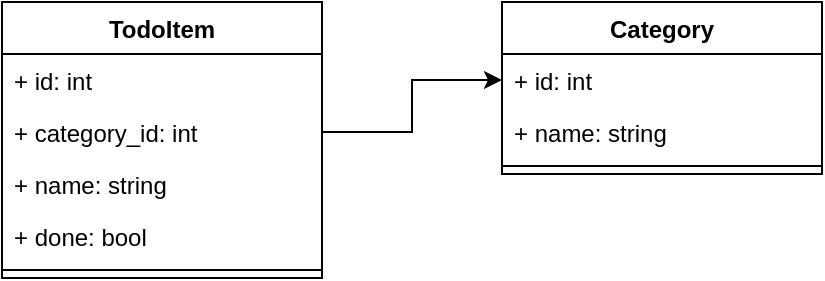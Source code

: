 <mxfile version="13.8.2" type="github">
  <diagram id="-PLAwSELrcprytG-xbz3" name="Page-1">
    <mxGraphModel dx="1102" dy="609" grid="1" gridSize="10" guides="1" tooltips="1" connect="1" arrows="1" fold="1" page="1" pageScale="1" pageWidth="850" pageHeight="1100" math="0" shadow="0">
      <root>
        <mxCell id="0" />
        <mxCell id="1" parent="0" />
        <mxCell id="ltxL3GtnsDtMgz9R6iSV-1" value="TodoItem" style="swimlane;fontStyle=1;align=center;verticalAlign=top;childLayout=stackLayout;horizontal=1;startSize=26;horizontalStack=0;resizeParent=1;resizeParentMax=0;resizeLast=0;collapsible=1;marginBottom=0;" vertex="1" parent="1">
          <mxGeometry x="60" y="100" width="160" height="138" as="geometry" />
        </mxCell>
        <mxCell id="ltxL3GtnsDtMgz9R6iSV-2" value="+ id: int" style="text;strokeColor=none;fillColor=none;align=left;verticalAlign=top;spacingLeft=4;spacingRight=4;overflow=hidden;rotatable=0;points=[[0,0.5],[1,0.5]];portConstraint=eastwest;" vertex="1" parent="ltxL3GtnsDtMgz9R6iSV-1">
          <mxGeometry y="26" width="160" height="26" as="geometry" />
        </mxCell>
        <mxCell id="ltxL3GtnsDtMgz9R6iSV-15" value="+ category_id: int" style="text;strokeColor=none;fillColor=none;align=left;verticalAlign=top;spacingLeft=4;spacingRight=4;overflow=hidden;rotatable=0;points=[[0,0.5],[1,0.5]];portConstraint=eastwest;" vertex="1" parent="ltxL3GtnsDtMgz9R6iSV-1">
          <mxGeometry y="52" width="160" height="26" as="geometry" />
        </mxCell>
        <mxCell id="ltxL3GtnsDtMgz9R6iSV-5" value="+ name: string" style="text;strokeColor=none;fillColor=none;align=left;verticalAlign=top;spacingLeft=4;spacingRight=4;overflow=hidden;rotatable=0;points=[[0,0.5],[1,0.5]];portConstraint=eastwest;" vertex="1" parent="ltxL3GtnsDtMgz9R6iSV-1">
          <mxGeometry y="78" width="160" height="26" as="geometry" />
        </mxCell>
        <mxCell id="ltxL3GtnsDtMgz9R6iSV-6" value="+ done: bool" style="text;strokeColor=none;fillColor=none;align=left;verticalAlign=top;spacingLeft=4;spacingRight=4;overflow=hidden;rotatable=0;points=[[0,0.5],[1,0.5]];portConstraint=eastwest;" vertex="1" parent="ltxL3GtnsDtMgz9R6iSV-1">
          <mxGeometry y="104" width="160" height="26" as="geometry" />
        </mxCell>
        <mxCell id="ltxL3GtnsDtMgz9R6iSV-3" value="" style="line;strokeWidth=1;fillColor=none;align=left;verticalAlign=middle;spacingTop=-1;spacingLeft=3;spacingRight=3;rotatable=0;labelPosition=right;points=[];portConstraint=eastwest;" vertex="1" parent="ltxL3GtnsDtMgz9R6iSV-1">
          <mxGeometry y="130" width="160" height="8" as="geometry" />
        </mxCell>
        <mxCell id="ltxL3GtnsDtMgz9R6iSV-7" value="Category" style="swimlane;fontStyle=1;align=center;verticalAlign=top;childLayout=stackLayout;horizontal=1;startSize=26;horizontalStack=0;resizeParent=1;resizeParentMax=0;resizeLast=0;collapsible=1;marginBottom=0;" vertex="1" parent="1">
          <mxGeometry x="310" y="100" width="160" height="86" as="geometry" />
        </mxCell>
        <mxCell id="ltxL3GtnsDtMgz9R6iSV-13" value="+ id: int" style="text;strokeColor=none;fillColor=none;align=left;verticalAlign=top;spacingLeft=4;spacingRight=4;overflow=hidden;rotatable=0;points=[[0,0.5],[1,0.5]];portConstraint=eastwest;" vertex="1" parent="ltxL3GtnsDtMgz9R6iSV-7">
          <mxGeometry y="26" width="160" height="26" as="geometry" />
        </mxCell>
        <mxCell id="ltxL3GtnsDtMgz9R6iSV-14" value="+ name: string" style="text;strokeColor=none;fillColor=none;align=left;verticalAlign=top;spacingLeft=4;spacingRight=4;overflow=hidden;rotatable=0;points=[[0,0.5],[1,0.5]];portConstraint=eastwest;" vertex="1" parent="ltxL3GtnsDtMgz9R6iSV-7">
          <mxGeometry y="52" width="160" height="26" as="geometry" />
        </mxCell>
        <mxCell id="ltxL3GtnsDtMgz9R6iSV-9" value="" style="line;strokeWidth=1;fillColor=none;align=left;verticalAlign=middle;spacingTop=-1;spacingLeft=3;spacingRight=3;rotatable=0;labelPosition=right;points=[];portConstraint=eastwest;" vertex="1" parent="ltxL3GtnsDtMgz9R6iSV-7">
          <mxGeometry y="78" width="160" height="8" as="geometry" />
        </mxCell>
        <mxCell id="ltxL3GtnsDtMgz9R6iSV-16" style="edgeStyle=orthogonalEdgeStyle;rounded=0;orthogonalLoop=1;jettySize=auto;html=1;entryX=0;entryY=0.5;entryDx=0;entryDy=0;" edge="1" parent="1" source="ltxL3GtnsDtMgz9R6iSV-15" target="ltxL3GtnsDtMgz9R6iSV-13">
          <mxGeometry relative="1" as="geometry" />
        </mxCell>
      </root>
    </mxGraphModel>
  </diagram>
</mxfile>
